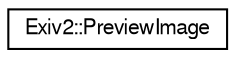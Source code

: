 digraph "Graphical Class Hierarchy"
{
  edge [fontname="FreeSans",fontsize="10",labelfontname="FreeSans",labelfontsize="10"];
  node [fontname="FreeSans",fontsize="10",shape=record];
  rankdir="LR";
  Node1 [label="Exiv2::PreviewImage",height=0.2,width=0.4,color="black", fillcolor="white", style="filled",URL="$classExiv2_1_1PreviewImage.html",tooltip="Class that holds preview image properties and data buffer. "];
}
